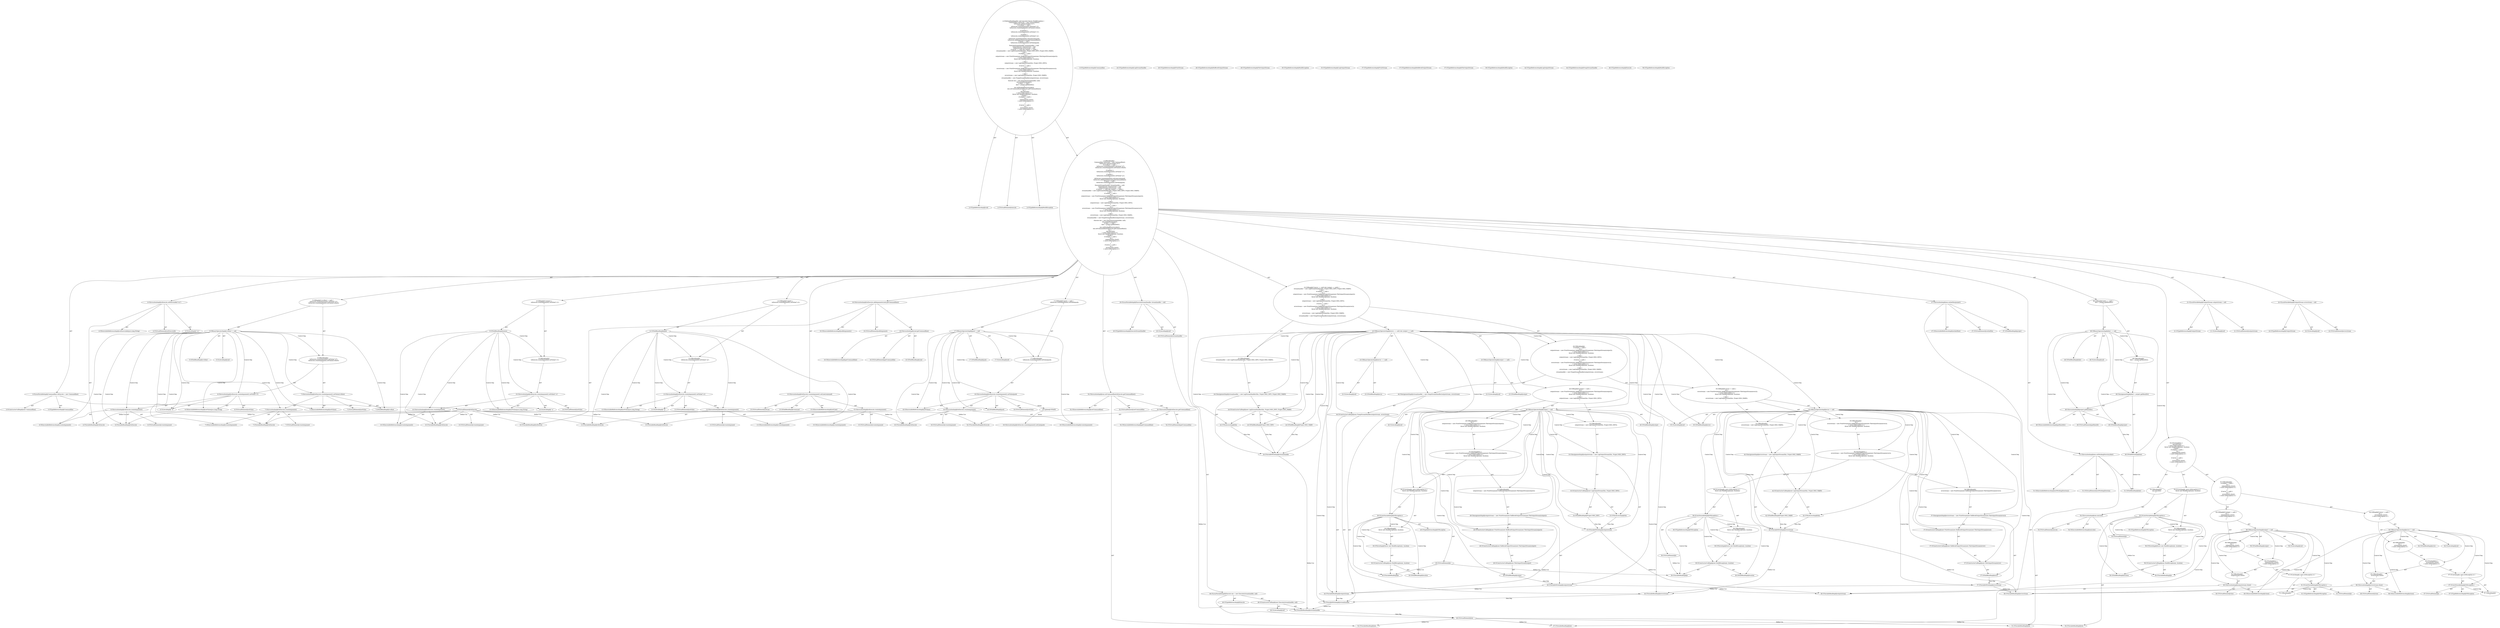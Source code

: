digraph "execute#?" {
0 [label="2:CtTypeReferenceImpl@void" shape=ellipse]
1 [label="2:CtVirtualElement@execute" shape=ellipse]
2 [label="2:CtTypeReferenceImpl@BuildException" shape=ellipse]
3 [label="3:CtTypeReferenceImpl@Commandline" shape=ellipse]
4 [label="3:CtTypeReferenceImpl@Commandline" shape=ellipse]
5 [label="3:CtConstructorCallImpl@new Commandline()" shape=ellipse]
6 [label="3:CtVirtualElement@toExecute" shape=ellipse]
7 [label="3:CtLocalVariableImpl@Commandline toExecute = new Commandline()" shape=ellipse]
8 [label="4:CtExecutableReferenceImpl@setExecutable(java.lang.String)" shape=ellipse]
9 [label="4:CtVirtualElement@setExecutable" shape=ellipse]
10 [label="4:CtVariableReadImpl@toExecute" shape=ellipse]
11 [label="4:CtLiteralImpl@\"cvs\"" shape=ellipse]
12 [label="4:CtInvocationImpl@toExecute.setExecutable(\"cvs\")" shape=ellipse]
13 [label="5:CtFieldReadImpl@cvsRoot" shape=ellipse]
14 [label="5:CtLiteralImpl@null" shape=ellipse]
15 [label="5:CtBinaryOperatorImpl@cvsRoot != null" shape=ellipse]
16 [label="6:CtExecutableReferenceImpl@setValue(java.lang.String)" shape=ellipse]
17 [label="6:CtVirtualElement@setValue" shape=ellipse]
18 [label="6:CtExecutableReferenceImpl@createArgument()" shape=ellipse]
19 [label="6:CtVirtualElement@createArgument" shape=ellipse]
20 [label="6:CtVariableReadImpl@toExecute" shape=ellipse]
21 [label="6:CtInvocationImpl@toExecute.createArgument()" shape=ellipse]
22 [label="6:CtLiteralImpl@\"-d\"" shape=ellipse]
23 [label="6:CtInvocationImpl@toExecute.createArgument().setValue(\"-d\")" shape=ellipse]
24 [label="7:CtExecutableReferenceImpl@setValue()" shape=ellipse]
25 [label="7:CtVirtualElement@setValue" shape=ellipse]
26 [label="7:CtExecutableReferenceImpl@createArgument()" shape=ellipse]
27 [label="7:CtVirtualElement@createArgument" shape=ellipse]
28 [label="7:CtVariableReadImpl@toExecute" shape=ellipse]
29 [label="7:CtInvocationImpl@toExecute.createArgument()" shape=ellipse]
30 [label="7:CtFieldReadImpl@cvsRoot" shape=ellipse]
31 [label="7:CtInvocationImpl@toExecute.createArgument().setValue(cvsRoot)" shape=ellipse]
32 [label="5:CtBlockImpl@\{
    toExecute.createArgument().setValue(\"-d\");
    toExecute.createArgument().setValue(cvsRoot);
\}" shape=ellipse]
33 [label="5:CtIfImpl@if (cvsRoot != null) \{
    toExecute.createArgument().setValue(\"-d\");
    toExecute.createArgument().setValue(cvsRoot);
\}" shape=ellipse]
34 [label="9:CtFieldReadImpl@noexec" shape=ellipse]
35 [label="10:CtExecutableReferenceImpl@setValue(java.lang.String)" shape=ellipse]
36 [label="10:CtVirtualElement@setValue" shape=ellipse]
37 [label="10:CtExecutableReferenceImpl@createArgument()" shape=ellipse]
38 [label="10:CtVirtualElement@createArgument" shape=ellipse]
39 [label="10:CtVariableReadImpl@toExecute" shape=ellipse]
40 [label="10:CtInvocationImpl@toExecute.createArgument()" shape=ellipse]
41 [label="10:CtLiteralImpl@\"-n\"" shape=ellipse]
42 [label="10:CtInvocationImpl@toExecute.createArgument().setValue(\"-n\")" shape=ellipse]
43 [label="9:CtBlockImpl@\{
    toExecute.createArgument().setValue(\"-n\");
\}" shape=ellipse]
44 [label="9:CtIfImpl@if (noexec) \{
    toExecute.createArgument().setValue(\"-n\");
\}" shape=ellipse]
45 [label="12:CtFieldReadImpl@quiet" shape=ellipse]
46 [label="13:CtExecutableReferenceImpl@setValue(java.lang.String)" shape=ellipse]
47 [label="13:CtVirtualElement@setValue" shape=ellipse]
48 [label="13:CtExecutableReferenceImpl@createArgument()" shape=ellipse]
49 [label="13:CtVirtualElement@createArgument" shape=ellipse]
50 [label="13:CtVariableReadImpl@toExecute" shape=ellipse]
51 [label="13:CtInvocationImpl@toExecute.createArgument()" shape=ellipse]
52 [label="13:CtLiteralImpl@\"-q\"" shape=ellipse]
53 [label="13:CtInvocationImpl@toExecute.createArgument().setValue(\"-q\")" shape=ellipse]
54 [label="12:CtBlockImpl@\{
    toExecute.createArgument().setValue(\"-q\");
\}" shape=ellipse]
55 [label="12:CtIfImpl@if (quiet) \{
    toExecute.createArgument().setValue(\"-q\");
\}" shape=ellipse]
56 [label="15:CtExecutableReferenceImpl@setLine()" shape=ellipse]
57 [label="15:CtVirtualElement@setLine" shape=ellipse]
58 [label="15:CtExecutableReferenceImpl@createArgument()" shape=ellipse]
59 [label="15:CtVirtualElement@createArgument" shape=ellipse]
60 [label="15:CtVariableReadImpl@toExecute" shape=ellipse]
61 [label="15:CtInvocationImpl@toExecute.createArgument()" shape=ellipse]
62 [label="15:CtFieldReadImpl@command" shape=ellipse]
63 [label="15:CtInvocationImpl@toExecute.createArgument().setLine(command)" shape=ellipse]
64 [label="16:CtExecutableReferenceImpl@addArguments()" shape=ellipse]
65 [label="16:CtVirtualElement@addArguments" shape=ellipse]
66 [label="16:CtVariableReadImpl@toExecute" shape=ellipse]
67 [label="16:CtExecutableReferenceImpl@getCommandline()" shape=ellipse]
68 [label="16:CtVirtualElement@getCommandline" shape=ellipse]
69 [label="16:CtFieldReadImpl@cmd" shape=ellipse]
70 [label="16:CtInvocationImpl@cmd.getCommandline()" shape=ellipse]
71 [label="16:CtInvocationImpl@toExecute.addArguments(cmd.getCommandline())" shape=ellipse]
72 [label="17:CtFieldReadImpl@pack" shape=ellipse]
73 [label="17:CtLiteralImpl@null" shape=ellipse]
74 [label="17:CtBinaryOperatorImpl@pack != null" shape=ellipse]
75 [label="18:CtExecutableReferenceImpl@setValue()" shape=ellipse]
76 [label="18:CtVirtualElement@setValue" shape=ellipse]
77 [label="18:CtExecutableReferenceImpl@createArgument()" shape=ellipse]
78 [label="18:CtVirtualElement@createArgument" shape=ellipse]
79 [label="18:CtVariableReadImpl@toExecute" shape=ellipse]
80 [label="18:CtInvocationImpl@toExecute.createArgument()" shape=ellipse]
81 [label="18:CtFieldReadImpl@pack" shape=ellipse]
82 [label="18:CtInvocationImpl@toExecute.createArgument().setValue(pack)" shape=ellipse]
83 [label="17:CtBlockImpl@\{
    toExecute.createArgument().setValue(pack);
\}" shape=ellipse]
84 [label="17:CtIfImpl@if (pack != null) \{
    toExecute.createArgument().setValue(pack);
\}" shape=ellipse]
85 [label="20:CtTypeReferenceImpl@ExecuteStreamHandler" shape=ellipse]
86 [label="20:CtLiteralImpl@null" shape=ellipse]
87 [label="20:CtVirtualElement@streamhandler" shape=ellipse]
88 [label="20:CtLocalVariableImpl@ExecuteStreamHandler streamhandler = null" shape=ellipse]
89 [label="21:CtTypeReferenceImpl@OutputStream" shape=ellipse]
90 [label="21:CtLiteralImpl@null" shape=ellipse]
91 [label="21:CtVirtualElement@outputstream" shape=ellipse]
92 [label="21:CtLocalVariableImpl@OutputStream outputstream = null" shape=ellipse]
93 [label="22:CtTypeReferenceImpl@OutputStream" shape=ellipse]
94 [label="22:CtLiteralImpl@null" shape=ellipse]
95 [label="22:CtVirtualElement@errorstream" shape=ellipse]
96 [label="22:CtLocalVariableImpl@OutputStream errorstream = null" shape=ellipse]
97 [label="23:CtFieldReadImpl@error" shape=ellipse]
98 [label="23:CtLiteralImpl@null" shape=ellipse]
99 [label="23:CtBinaryOperatorImpl@(error == null)" shape=ellipse]
100 [label="23:CtFieldReadImpl@output" shape=ellipse]
101 [label="23:CtLiteralImpl@null" shape=ellipse]
102 [label="23:CtBinaryOperatorImpl@(output == null)" shape=ellipse]
103 [label="23:CtBinaryOperatorImpl@(error == null) && (output == null)" shape=ellipse]
104 [label="24:CtVariableWriteImpl@streamhandler" shape=ellipse]
105 [label="24:CtTypeReferenceImpl@LogStreamHandler" shape=ellipse]
106 [label="24:CtThisAccessImpl@this" shape=ellipse]
107 [label="24:CtFieldReadImpl@Project.MSG_INFO" shape=ellipse]
108 [label="24:CtFieldReadImpl@Project.MSG_WARN" shape=ellipse]
109 [label="24:CtConstructorCallImpl@new LogStreamHandler(this, Project.MSG_INFO, Project.MSG_WARN)" shape=ellipse]
110 [label="24:CtAssignmentImpl@streamhandler = new LogStreamHandler(this, Project.MSG_INFO, Project.MSG_WARN)" shape=ellipse]
111 [label="23:CtBlockImpl@\{
    streamhandler = new LogStreamHandler(this, Project.MSG_INFO, Project.MSG_WARN);
\}" shape=ellipse]
112 [label="26:CtFieldReadImpl@output" shape=ellipse]
113 [label="26:CtLiteralImpl@null" shape=ellipse]
114 [label="26:CtBinaryOperatorImpl@output != null" shape=ellipse]
115 [label="28:CtVariableWriteImpl@outputstream" shape=ellipse]
116 [label="28:CtTypeReferenceImpl@PrintStream" shape=ellipse]
117 [label="28:CtTypeReferenceImpl@BufferedOutputStream" shape=ellipse]
118 [label="28:CtTypeReferenceImpl@FileOutputStream" shape=ellipse]
119 [label="28:CtFieldReadImpl@output" shape=ellipse]
120 [label="28:CtConstructorCallImpl@new FileOutputStream(output)" shape=ellipse]
121 [label="28:CtConstructorCallImpl@new BufferedOutputStream(new FileOutputStream(output))" shape=ellipse]
122 [label="28:CtConstructorCallImpl@new PrintStream(new BufferedOutputStream(new FileOutputStream(output)))" shape=ellipse]
123 [label="28:CtAssignmentImpl@outputstream = new PrintStream(new BufferedOutputStream(new FileOutputStream(output)))" shape=ellipse]
124 [label="27:CtBlockImpl@\{
    outputstream = new PrintStream(new BufferedOutputStream(new FileOutputStream(output)));
\}" shape=ellipse]
125 [label="29:CtVirtualElement@e" shape=ellipse]
126 [label="29:CtTypeReferenceImpl@IOException" shape=ellipse]
127 [label="29:CtCatchVariableImpl@IOException e" shape=ellipse]
128 [label="30:CtTypeReferenceImpl@BuildException" shape=ellipse]
129 [label="30:CtVariableReadImpl@e" shape=ellipse]
130 [label="30:CtFieldReadImpl@location" shape=ellipse]
131 [label="30:CtConstructorCallImpl@new BuildException(e, location)" shape=ellipse]
132 [label="30:CtThrowImpl@throw new BuildException(e, location)" shape=ellipse]
133 [label="29:CtBlockImpl@\{
    throw new BuildException(e, location);
\}" shape=ellipse]
134 [label="29:CtCatchImpl@ catch (IOException e) \{
    throw new BuildException(e, location);
\}" shape=ellipse]
135 [label="27:CtTryImpl@try \{
    outputstream = new PrintStream(new BufferedOutputStream(new FileOutputStream(output)));
\} catch (IOException e) \{
    throw new BuildException(e, location);
\}" shape=ellipse]
136 [label="26:CtBlockImpl@\{
    try \{
        outputstream = new PrintStream(new BufferedOutputStream(new FileOutputStream(output)));
    \} catch (IOException e) \{
        throw new BuildException(e, location);
    \}
\}" shape=ellipse]
137 [label="33:CtVariableWriteImpl@outputstream" shape=ellipse]
138 [label="33:CtTypeReferenceImpl@LogOutputStream" shape=ellipse]
139 [label="33:CtThisAccessImpl@this" shape=ellipse]
140 [label="33:CtFieldReadImpl@Project.MSG_INFO" shape=ellipse]
141 [label="33:CtConstructorCallImpl@new LogOutputStream(this, Project.MSG_INFO)" shape=ellipse]
142 [label="33:CtAssignmentImpl@outputstream = new LogOutputStream(this, Project.MSG_INFO)" shape=ellipse]
143 [label="32:CtBlockImpl@\{
    outputstream = new LogOutputStream(this, Project.MSG_INFO);
\}" shape=ellipse]
144 [label="26:CtIfImpl@if (output != null) \{
    try \{
        outputstream = new PrintStream(new BufferedOutputStream(new FileOutputStream(output)));
    \} catch (IOException e) \{
        throw new BuildException(e, location);
    \}
\} else \{
    outputstream = new LogOutputStream(this, Project.MSG_INFO);
\}" shape=ellipse]
145 [label="35:CtFieldReadImpl@error" shape=ellipse]
146 [label="35:CtLiteralImpl@null" shape=ellipse]
147 [label="35:CtBinaryOperatorImpl@error != null" shape=ellipse]
148 [label="37:CtVariableWriteImpl@errorstream" shape=ellipse]
149 [label="37:CtTypeReferenceImpl@PrintStream" shape=ellipse]
150 [label="37:CtTypeReferenceImpl@BufferedOutputStream" shape=ellipse]
151 [label="37:CtTypeReferenceImpl@FileOutputStream" shape=ellipse]
152 [label="37:CtFieldReadImpl@error" shape=ellipse]
153 [label="37:CtConstructorCallImpl@new FileOutputStream(error)" shape=ellipse]
154 [label="37:CtConstructorCallImpl@new BufferedOutputStream(new FileOutputStream(error))" shape=ellipse]
155 [label="37:CtConstructorCallImpl@new PrintStream(new BufferedOutputStream(new FileOutputStream(error)))" shape=ellipse]
156 [label="37:CtAssignmentImpl@errorstream = new PrintStream(new BufferedOutputStream(new FileOutputStream(error)))" shape=ellipse]
157 [label="36:CtBlockImpl@\{
    errorstream = new PrintStream(new BufferedOutputStream(new FileOutputStream(error)));
\}" shape=ellipse]
158 [label="38:CtVirtualElement@e" shape=ellipse]
159 [label="38:CtTypeReferenceImpl@IOException" shape=ellipse]
160 [label="38:CtCatchVariableImpl@IOException e" shape=ellipse]
161 [label="39:CtTypeReferenceImpl@BuildException" shape=ellipse]
162 [label="39:CtVariableReadImpl@e" shape=ellipse]
163 [label="39:CtFieldReadImpl@location" shape=ellipse]
164 [label="39:CtConstructorCallImpl@new BuildException(e, location)" shape=ellipse]
165 [label="39:CtThrowImpl@throw new BuildException(e, location)" shape=ellipse]
166 [label="38:CtBlockImpl@\{
    throw new BuildException(e, location);
\}" shape=ellipse]
167 [label="38:CtCatchImpl@ catch (IOException e) \{
    throw new BuildException(e, location);
\}" shape=ellipse]
168 [label="36:CtTryImpl@try \{
    errorstream = new PrintStream(new BufferedOutputStream(new FileOutputStream(error)));
\} catch (IOException e) \{
    throw new BuildException(e, location);
\}" shape=ellipse]
169 [label="35:CtBlockImpl@\{
    try \{
        errorstream = new PrintStream(new BufferedOutputStream(new FileOutputStream(error)));
    \} catch (IOException e) \{
        throw new BuildException(e, location);
    \}
\}" shape=ellipse]
170 [label="42:CtVariableWriteImpl@errorstream" shape=ellipse]
171 [label="42:CtTypeReferenceImpl@LogOutputStream" shape=ellipse]
172 [label="42:CtThisAccessImpl@this" shape=ellipse]
173 [label="42:CtFieldReadImpl@Project.MSG_WARN" shape=ellipse]
174 [label="42:CtConstructorCallImpl@new LogOutputStream(this, Project.MSG_WARN)" shape=ellipse]
175 [label="42:CtAssignmentImpl@errorstream = new LogOutputStream(this, Project.MSG_WARN)" shape=ellipse]
176 [label="41:CtBlockImpl@\{
    errorstream = new LogOutputStream(this, Project.MSG_WARN);
\}" shape=ellipse]
177 [label="35:CtIfImpl@if (error != null) \{
    try \{
        errorstream = new PrintStream(new BufferedOutputStream(new FileOutputStream(error)));
    \} catch (IOException e) \{
        throw new BuildException(e, location);
    \}
\} else \{
    errorstream = new LogOutputStream(this, Project.MSG_WARN);
\}" shape=ellipse]
178 [label="44:CtVariableWriteImpl@streamhandler" shape=ellipse]
179 [label="44:CtTypeReferenceImpl@PumpStreamHandler" shape=ellipse]
180 [label="44:CtVariableReadImpl@outputstream" shape=ellipse]
181 [label="44:CtVariableReadImpl@errorstream" shape=ellipse]
182 [label="44:CtConstructorCallImpl@new PumpStreamHandler(outputstream, errorstream)" shape=ellipse]
183 [label="44:CtAssignmentImpl@streamhandler = new PumpStreamHandler(outputstream, errorstream)" shape=ellipse]
184 [label="25:CtBlockImpl@\{
    if (output != null) \{
        try \{
            outputstream = new PrintStream(new BufferedOutputStream(new FileOutputStream(output)));
        \} catch (IOException e) \{
            throw new BuildException(e, location);
        \}
    \} else \{
        outputstream = new LogOutputStream(this, Project.MSG_INFO);
    \}
    if (error != null) \{
        try \{
            errorstream = new PrintStream(new BufferedOutputStream(new FileOutputStream(error)));
        \} catch (IOException e) \{
            throw new BuildException(e, location);
        \}
    \} else \{
        errorstream = new LogOutputStream(this, Project.MSG_WARN);
    \}
    streamhandler = new PumpStreamHandler(outputstream, errorstream);
\}" shape=ellipse]
185 [label="23:CtIfImpl@if ((error == null) && (output == null)) \{
    streamhandler = new LogStreamHandler(this, Project.MSG_INFO, Project.MSG_WARN);
\} else \{
    if (output != null) \{
        try \{
            outputstream = new PrintStream(new BufferedOutputStream(new FileOutputStream(output)));
        \} catch (IOException e) \{
            throw new BuildException(e, location);
        \}
    \} else \{
        outputstream = new LogOutputStream(this, Project.MSG_INFO);
    \}
    if (error != null) \{
        try \{
            errorstream = new PrintStream(new BufferedOutputStream(new FileOutputStream(error)));
        \} catch (IOException e) \{
            throw new BuildException(e, location);
        \}
    \} else \{
        errorstream = new LogOutputStream(this, Project.MSG_WARN);
    \}
    streamhandler = new PumpStreamHandler(outputstream, errorstream);
\}" shape=ellipse]
186 [label="46:CtTypeReferenceImpl@Execute" shape=ellipse]
187 [label="46:CtTypeReferenceImpl@Execute" shape=ellipse]
188 [label="46:CtVariableReadImpl@streamhandler" shape=ellipse]
189 [label="46:CtLiteralImpl@null" shape=ellipse]
190 [label="46:CtConstructorCallImpl@new Execute(streamhandler, null)" shape=ellipse]
191 [label="46:CtVirtualElement@exe" shape=ellipse]
192 [label="46:CtLocalVariableImpl@Execute exe = new Execute(streamhandler, null)" shape=ellipse]
193 [label="47:CtExecutableReferenceImpl@setAntRun()" shape=ellipse]
194 [label="47:CtVirtualElement@setAntRun" shape=ellipse]
195 [label="47:CtVariableReadImpl@exe" shape=ellipse]
196 [label="47:CtFieldReadImpl@project" shape=ellipse]
197 [label="47:CtInvocationImpl@exe.setAntRun(project)" shape=ellipse]
198 [label="48:CtFieldReadImpl@dest" shape=ellipse]
199 [label="48:CtLiteralImpl@null" shape=ellipse]
200 [label="48:CtBinaryOperatorImpl@dest == null" shape=ellipse]
201 [label="49:CtFieldWriteImpl@dest" shape=ellipse]
202 [label="49:CtExecutableReferenceImpl@getBaseDir()" shape=ellipse]
203 [label="49:CtVirtualElement@getBaseDir" shape=ellipse]
204 [label="49:CtFieldReadImpl@project" shape=ellipse]
205 [label="49:CtInvocationImpl@project.getBaseDir()" shape=ellipse]
206 [label="49:CtAssignmentImpl@dest = project.getBaseDir()" shape=ellipse]
207 [label="48:CtBlockImpl@\{
    dest = project.getBaseDir();
\}" shape=ellipse]
208 [label="48:CtIfImpl@if (dest == null) \{
    dest = project.getBaseDir();
\}" shape=ellipse]
209 [label="51:CtExecutableReferenceImpl@setWorkingDirectory()" shape=ellipse]
210 [label="51:CtVirtualElement@setWorkingDirectory" shape=ellipse]
211 [label="51:CtVariableReadImpl@exe" shape=ellipse]
212 [label="51:CtFieldReadImpl@dest" shape=ellipse]
213 [label="51:CtInvocationImpl@exe.setWorkingDirectory(dest)" shape=ellipse]
214 [label="52:CtExecutableReferenceImpl@setCommandline()" shape=ellipse]
215 [label="52:CtVirtualElement@setCommandline" shape=ellipse]
216 [label="52:CtVariableReadImpl@exe" shape=ellipse]
217 [label="52:CtExecutableReferenceImpl@getCommandline()" shape=ellipse]
218 [label="52:CtVirtualElement@getCommandline" shape=ellipse]
219 [label="52:CtVariableReadImpl@toExecute" shape=ellipse]
220 [label="52:CtInvocationImpl@toExecute.getCommandline()" shape=ellipse]
221 [label="52:CtInvocationImpl@exe.setCommandline(toExecute.getCommandline())" shape=ellipse]
222 [label="54:CtExecutableReferenceImpl@execute()" shape=ellipse]
223 [label="54:CtVirtualElement@execute" shape=ellipse]
224 [label="54:CtVariableReadImpl@exe" shape=ellipse]
225 [label="54:CtInvocationImpl@exe.execute()" shape=ellipse]
226 [label="53:CtBlockImpl@\{
    exe.execute();
\}" shape=ellipse]
227 [label="55:CtVirtualElement@e" shape=ellipse]
228 [label="55:CtTypeReferenceImpl@IOException" shape=ellipse]
229 [label="55:CtCatchVariableImpl@IOException e" shape=ellipse]
230 [label="56:CtTypeReferenceImpl@BuildException" shape=ellipse]
231 [label="56:CtVariableReadImpl@e" shape=ellipse]
232 [label="56:CtFieldReadImpl@location" shape=ellipse]
233 [label="56:CtConstructorCallImpl@new BuildException(e, location)" shape=ellipse]
234 [label="56:CtThrowImpl@throw new BuildException(e, location)" shape=ellipse]
235 [label="55:CtBlockImpl@\{
    throw new BuildException(e, location);
\}" shape=ellipse]
236 [label="55:CtCatchImpl@ catch (IOException e) \{
    throw new BuildException(e, location);
\}" shape=ellipse]
237 [label="58:CtFieldReadImpl@output" shape=ellipse]
238 [label="58:CtLiteralImpl@null" shape=ellipse]
239 [label="58:CtBinaryOperatorImpl@output != null" shape=ellipse]
240 [label="60:CtExecutableReferenceImpl@close()" shape=ellipse]
241 [label="60:CtVirtualElement@close" shape=ellipse]
242 [label="60:CtVariableReadImpl@outputstream" shape=ellipse]
243 [label="60:CtInvocationImpl@outputstream.close()" shape=ellipse]
244 [label="59:CtBlockImpl@\{
    outputstream.close();
\}" shape=ellipse]
245 [label="61:CtVirtualElement@e" shape=ellipse]
246 [label="61:CtTypeReferenceImpl@IOException" shape=ellipse]
247 [label="61:CtCatchVariableImpl@IOException e" shape=ellipse]
248 [label="61:CtBlockImpl@\{
\}" shape=ellipse]
249 [label="61:CtCatchImpl@ catch (IOException e) \{
\}" shape=ellipse]
250 [label="59:CtTryImpl@try \{
    outputstream.close();
\} catch (IOException e) \{
\}" shape=ellipse]
251 [label="58:CtBlockImpl@\{
    try \{
        outputstream.close();
    \} catch (IOException e) \{
    \}
\}" shape=ellipse]
252 [label="58:CtIfImpl@if (output != null) \{
    try \{
        outputstream.close();
    \} catch (IOException e) \{
    \}
\}" shape=ellipse]
253 [label="64:CtFieldReadImpl@error" shape=ellipse]
254 [label="64:CtLiteralImpl@null" shape=ellipse]
255 [label="64:CtBinaryOperatorImpl@error != null" shape=ellipse]
256 [label="66:CtExecutableReferenceImpl@close()" shape=ellipse]
257 [label="66:CtVirtualElement@close" shape=ellipse]
258 [label="66:CtVariableReadImpl@errorstream" shape=ellipse]
259 [label="66:CtInvocationImpl@errorstream.close()" shape=ellipse]
260 [label="65:CtBlockImpl@\{
    errorstream.close();
\}" shape=ellipse]
261 [label="67:CtVirtualElement@e" shape=ellipse]
262 [label="67:CtTypeReferenceImpl@IOException" shape=ellipse]
263 [label="67:CtCatchVariableImpl@IOException e" shape=ellipse]
264 [label="67:CtBlockImpl@\{
\}" shape=ellipse]
265 [label="67:CtCatchImpl@ catch (IOException e) \{
\}" shape=ellipse]
266 [label="65:CtTryImpl@try \{
    errorstream.close();
\} catch (IOException e) \{
\}" shape=ellipse]
267 [label="64:CtBlockImpl@\{
    try \{
        errorstream.close();
    \} catch (IOException e) \{
    \}
\}" shape=ellipse]
268 [label="64:CtIfImpl@if (error != null) \{
    try \{
        errorstream.close();
    \} catch (IOException e) \{
    \}
\}" shape=ellipse]
269 [label="57:CtBlockImpl@\{
    if (output != null) \{
        try \{
            outputstream.close();
        \} catch (IOException e) \{
        \}
    \}
    if (error != null) \{
        try \{
            errorstream.close();
        \} catch (IOException e) \{
        \}
    \}
\}" shape=ellipse]
270 [label="53:CtTryImpl@try \{
    exe.execute();
\} catch (IOException e) \{
    throw new BuildException(e, location);
\} finally \{
    if (output != null) \{
        try \{
            outputstream.close();
        \} catch (IOException e) \{
        \}
    \}
    if (error != null) \{
        try \{
            errorstream.close();
        \} catch (IOException e) \{
        \}
    \}
\}" shape=ellipse]
271 [label="2:CtBlockImpl@\{
    Commandline toExecute = new Commandline();
    toExecute.setExecutable(\"cvs\");
    if (cvsRoot != null) \{
        toExecute.createArgument().setValue(\"-d\");
        toExecute.createArgument().setValue(cvsRoot);
    \}
    if (noexec) \{
        toExecute.createArgument().setValue(\"-n\");
    \}
    if (quiet) \{
        toExecute.createArgument().setValue(\"-q\");
    \}
    toExecute.createArgument().setLine(command);
    toExecute.addArguments(cmd.getCommandline());
    if (pack != null) \{
        toExecute.createArgument().setValue(pack);
    \}
    ExecuteStreamHandler streamhandler = null;
    OutputStream outputstream = null;
    OutputStream errorstream = null;
    if ((error == null) && (output == null)) \{
        streamhandler = new LogStreamHandler(this, Project.MSG_INFO, Project.MSG_WARN);
    \} else \{
        if (output != null) \{
            try \{
                outputstream = new PrintStream(new BufferedOutputStream(new FileOutputStream(output)));
            \} catch (IOException e) \{
                throw new BuildException(e, location);
            \}
        \} else \{
            outputstream = new LogOutputStream(this, Project.MSG_INFO);
        \}
        if (error != null) \{
            try \{
                errorstream = new PrintStream(new BufferedOutputStream(new FileOutputStream(error)));
            \} catch (IOException e) \{
                throw new BuildException(e, location);
            \}
        \} else \{
            errorstream = new LogOutputStream(this, Project.MSG_WARN);
        \}
        streamhandler = new PumpStreamHandler(outputstream, errorstream);
    \}
    Execute exe = new Execute(streamhandler, null);
    exe.setAntRun(project);
    if (dest == null) \{
        dest = project.getBaseDir();
    \}
    exe.setWorkingDirectory(dest);
    exe.setCommandline(toExecute.getCommandline());
    try \{
        exe.execute();
    \} catch (IOException e) \{
        throw new BuildException(e, location);
    \} finally \{
        if (output != null) \{
            try \{
                outputstream.close();
            \} catch (IOException e) \{
            \}
        \}
        if (error != null) \{
            try \{
                errorstream.close();
            \} catch (IOException e) \{
            \}
        \}
    \}
\}" shape=ellipse]
272 [label="2:CtMethodImpl@public void execute() throws BuildException \{
    Commandline toExecute = new Commandline();
    toExecute.setExecutable(\"cvs\");
    if (cvsRoot != null) \{
        toExecute.createArgument().setValue(\"-d\");
        toExecute.createArgument().setValue(cvsRoot);
    \}
    if (noexec) \{
        toExecute.createArgument().setValue(\"-n\");
    \}
    if (quiet) \{
        toExecute.createArgument().setValue(\"-q\");
    \}
    toExecute.createArgument().setLine(command);
    toExecute.addArguments(cmd.getCommandline());
    if (pack != null) \{
        toExecute.createArgument().setValue(pack);
    \}
    ExecuteStreamHandler streamhandler = null;
    OutputStream outputstream = null;
    OutputStream errorstream = null;
    if ((error == null) && (output == null)) \{
        streamhandler = new LogStreamHandler(this, Project.MSG_INFO, Project.MSG_WARN);
    \} else \{
        if (output != null) \{
            try \{
                outputstream = new PrintStream(new BufferedOutputStream(new FileOutputStream(output)));
            \} catch (IOException e) \{
                throw new BuildException(e, location);
            \}
        \} else \{
            outputstream = new LogOutputStream(this, Project.MSG_INFO);
        \}
        if (error != null) \{
            try \{
                errorstream = new PrintStream(new BufferedOutputStream(new FileOutputStream(error)));
            \} catch (IOException e) \{
                throw new BuildException(e, location);
            \}
        \} else \{
            errorstream = new LogOutputStream(this, Project.MSG_WARN);
        \}
        streamhandler = new PumpStreamHandler(outputstream, errorstream);
    \}
    Execute exe = new Execute(streamhandler, null);
    exe.setAntRun(project);
    if (dest == null) \{
        dest = project.getBaseDir();
    \}
    exe.setWorkingDirectory(dest);
    exe.setCommandline(toExecute.getCommandline());
    try \{
        exe.execute();
    \} catch (IOException e) \{
        throw new BuildException(e, location);
    \} finally \{
        if (output != null) \{
            try \{
                outputstream.close();
            \} catch (IOException e) \{
            \}
        \}
        if (error != null) \{
            try \{
                errorstream.close();
            \} catch (IOException e) \{
            \}
        \}
    \}
\}" shape=ellipse]
273 [label="18:Update@UPDATE" shape=ellipse]
274 [label="18:CtInvocationImpl@toExecute.createArgument().setLine(pack)" shape=ellipse]
6 -> 10 [label="Define-Use"];
6 -> 20 [label="Define-Use"];
6 -> 28 [label="Define-Use"];
6 -> 39 [label="Define-Use"];
6 -> 50 [label="Define-Use"];
6 -> 60 [label="Define-Use"];
6 -> 66 [label="Define-Use"];
6 -> 79 [label="Define-Use"];
6 -> 219 [label="Define-Use"];
7 -> 6 [label="AST"];
7 -> 3 [label="AST"];
7 -> 5 [label="AST"];
12 -> 9 [label="AST"];
12 -> 10 [label="AST"];
12 -> 8 [label="AST"];
12 -> 11 [label="AST"];
15 -> 13 [label="AST"];
15 -> 14 [label="AST"];
15 -> 32 [label="Control Dep"];
15 -> 23 [label="Control Dep"];
15 -> 16 [label="Control Dep"];
15 -> 21 [label="Control Dep"];
15 -> 18 [label="Control Dep"];
15 -> 20 [label="Control Dep"];
15 -> 22 [label="Control Dep"];
15 -> 31 [label="Control Dep"];
15 -> 24 [label="Control Dep"];
15 -> 29 [label="Control Dep"];
15 -> 26 [label="Control Dep"];
15 -> 28 [label="Control Dep"];
15 -> 30 [label="Control Dep"];
21 -> 19 [label="AST"];
21 -> 20 [label="AST"];
21 -> 18 [label="AST"];
23 -> 17 [label="AST"];
23 -> 21 [label="AST"];
23 -> 16 [label="AST"];
23 -> 22 [label="AST"];
29 -> 27 [label="AST"];
29 -> 28 [label="AST"];
29 -> 26 [label="AST"];
31 -> 25 [label="AST"];
31 -> 29 [label="AST"];
31 -> 24 [label="AST"];
31 -> 30 [label="AST"];
32 -> 23 [label="AST"];
32 -> 31 [label="AST"];
33 -> 15 [label="AST"];
33 -> 32 [label="AST"];
34 -> 43 [label="Control Dep"];
34 -> 42 [label="Control Dep"];
34 -> 35 [label="Control Dep"];
34 -> 40 [label="Control Dep"];
34 -> 37 [label="Control Dep"];
34 -> 39 [label="Control Dep"];
34 -> 41 [label="Control Dep"];
40 -> 38 [label="AST"];
40 -> 39 [label="AST"];
40 -> 37 [label="AST"];
42 -> 36 [label="AST"];
42 -> 40 [label="AST"];
42 -> 35 [label="AST"];
42 -> 41 [label="AST"];
43 -> 42 [label="AST"];
44 -> 34 [label="AST"];
44 -> 43 [label="AST"];
45 -> 54 [label="Control Dep"];
45 -> 53 [label="Control Dep"];
45 -> 46 [label="Control Dep"];
45 -> 51 [label="Control Dep"];
45 -> 48 [label="Control Dep"];
45 -> 50 [label="Control Dep"];
45 -> 52 [label="Control Dep"];
51 -> 49 [label="AST"];
51 -> 50 [label="AST"];
51 -> 48 [label="AST"];
53 -> 47 [label="AST"];
53 -> 51 [label="AST"];
53 -> 46 [label="AST"];
53 -> 52 [label="AST"];
54 -> 53 [label="AST"];
55 -> 45 [label="AST"];
55 -> 54 [label="AST"];
61 -> 59 [label="AST"];
61 -> 60 [label="AST"];
61 -> 58 [label="AST"];
63 -> 57 [label="AST"];
63 -> 61 [label="AST"];
63 -> 56 [label="AST"];
63 -> 62 [label="AST"];
70 -> 68 [label="AST"];
70 -> 69 [label="AST"];
70 -> 67 [label="AST"];
71 -> 65 [label="AST"];
71 -> 66 [label="AST"];
71 -> 64 [label="AST"];
71 -> 70 [label="AST"];
74 -> 72 [label="AST"];
74 -> 73 [label="AST"];
74 -> 83 [label="Control Dep"];
74 -> 82 [label="Control Dep"];
74 -> 75 [label="Control Dep"];
74 -> 80 [label="Control Dep"];
74 -> 77 [label="Control Dep"];
74 -> 79 [label="Control Dep"];
74 -> 81 [label="Control Dep"];
80 -> 78 [label="AST"];
80 -> 79 [label="AST"];
80 -> 77 [label="AST"];
82 -> 76 [label="AST"];
82 -> 80 [label="AST"];
82 -> 75 [label="AST"];
82 -> 81 [label="AST"];
82 -> 273 [label="Action"];
83 -> 82 [label="AST"];
84 -> 74 [label="AST"];
84 -> 83 [label="AST"];
87 -> 188 [label="Define-Use"];
88 -> 87 [label="AST"];
88 -> 85 [label="AST"];
88 -> 86 [label="AST"];
92 -> 91 [label="AST"];
92 -> 89 [label="AST"];
92 -> 90 [label="AST"];
96 -> 95 [label="AST"];
96 -> 93 [label="AST"];
96 -> 94 [label="AST"];
99 -> 97 [label="AST"];
99 -> 98 [label="AST"];
102 -> 100 [label="AST"];
102 -> 101 [label="AST"];
103 -> 99 [label="AST"];
103 -> 102 [label="AST"];
103 -> 111 [label="Control Dep"];
103 -> 110 [label="Control Dep"];
103 -> 104 [label="Control Dep"];
103 -> 109 [label="Control Dep"];
103 -> 106 [label="Control Dep"];
103 -> 107 [label="Control Dep"];
103 -> 108 [label="Control Dep"];
103 -> 184 [label="Control Dep"];
103 -> 144 [label="Control Dep"];
103 -> 114 [label="Control Dep"];
103 -> 112 [label="Control Dep"];
103 -> 113 [label="Control Dep"];
103 -> 177 [label="Control Dep"];
103 -> 147 [label="Control Dep"];
103 -> 145 [label="Control Dep"];
103 -> 146 [label="Control Dep"];
103 -> 183 [label="Control Dep"];
103 -> 178 [label="Control Dep"];
103 -> 182 [label="Control Dep"];
103 -> 180 [label="Control Dep"];
103 -> 181 [label="Control Dep"];
104 -> 188 [label="Define-Use"];
106 -> 104 [label="Data Dep"];
107 -> 104 [label="Data Dep"];
108 -> 104 [label="Data Dep"];
109 -> 106 [label="AST"];
109 -> 107 [label="AST"];
109 -> 108 [label="AST"];
110 -> 104 [label="AST"];
110 -> 109 [label="AST"];
111 -> 110 [label="AST"];
114 -> 112 [label="AST"];
114 -> 113 [label="AST"];
114 -> 136 [label="Control Dep"];
114 -> 135 [label="Control Dep"];
114 -> 124 [label="Control Dep"];
114 -> 123 [label="Control Dep"];
114 -> 115 [label="Control Dep"];
114 -> 122 [label="Control Dep"];
114 -> 121 [label="Control Dep"];
114 -> 120 [label="Control Dep"];
114 -> 119 [label="Control Dep"];
114 -> 134 [label="Control Dep"];
114 -> 127 [label="Control Dep"];
114 -> 143 [label="Control Dep"];
114 -> 142 [label="Control Dep"];
114 -> 137 [label="Control Dep"];
114 -> 141 [label="Control Dep"];
114 -> 139 [label="Control Dep"];
114 -> 140 [label="Control Dep"];
115 -> 180 [label="Define-Use"];
115 -> 242 [label="Define-Use"];
119 -> 115 [label="Data Dep"];
120 -> 119 [label="AST"];
121 -> 120 [label="AST"];
122 -> 121 [label="AST"];
123 -> 115 [label="AST"];
123 -> 122 [label="AST"];
124 -> 123 [label="AST"];
125 -> 129 [label="Define-Use"];
125 -> 162 [label="Define-Use"];
127 -> 125 [label="AST"];
127 -> 126 [label="AST"];
127 -> 133 [label="Control Dep"];
127 -> 132 [label="Control Dep"];
127 -> 131 [label="Control Dep"];
127 -> 129 [label="Control Dep"];
127 -> 130 [label="Control Dep"];
131 -> 129 [label="AST"];
131 -> 130 [label="AST"];
132 -> 131 [label="AST"];
133 -> 132 [label="AST"];
134 -> 127 [label="AST"];
134 -> 133 [label="AST"];
135 -> 124 [label="AST"];
135 -> 134 [label="AST"];
136 -> 135 [label="AST"];
137 -> 180 [label="Define-Use"];
137 -> 242 [label="Define-Use"];
139 -> 137 [label="Data Dep"];
140 -> 137 [label="Data Dep"];
141 -> 139 [label="AST"];
141 -> 140 [label="AST"];
142 -> 137 [label="AST"];
142 -> 141 [label="AST"];
143 -> 142 [label="AST"];
144 -> 114 [label="AST"];
144 -> 136 [label="AST"];
144 -> 143 [label="AST"];
147 -> 145 [label="AST"];
147 -> 146 [label="AST"];
147 -> 169 [label="Control Dep"];
147 -> 168 [label="Control Dep"];
147 -> 157 [label="Control Dep"];
147 -> 156 [label="Control Dep"];
147 -> 148 [label="Control Dep"];
147 -> 155 [label="Control Dep"];
147 -> 154 [label="Control Dep"];
147 -> 153 [label="Control Dep"];
147 -> 152 [label="Control Dep"];
147 -> 167 [label="Control Dep"];
147 -> 160 [label="Control Dep"];
147 -> 176 [label="Control Dep"];
147 -> 175 [label="Control Dep"];
147 -> 170 [label="Control Dep"];
147 -> 174 [label="Control Dep"];
147 -> 172 [label="Control Dep"];
147 -> 173 [label="Control Dep"];
148 -> 181 [label="Define-Use"];
148 -> 258 [label="Define-Use"];
152 -> 148 [label="Data Dep"];
153 -> 152 [label="AST"];
154 -> 153 [label="AST"];
155 -> 154 [label="AST"];
156 -> 148 [label="AST"];
156 -> 155 [label="AST"];
157 -> 156 [label="AST"];
158 -> 162 [label="Define-Use"];
160 -> 158 [label="AST"];
160 -> 159 [label="AST"];
160 -> 166 [label="Control Dep"];
160 -> 165 [label="Control Dep"];
160 -> 164 [label="Control Dep"];
160 -> 162 [label="Control Dep"];
160 -> 163 [label="Control Dep"];
164 -> 162 [label="AST"];
164 -> 163 [label="AST"];
165 -> 164 [label="AST"];
166 -> 165 [label="AST"];
167 -> 160 [label="AST"];
167 -> 166 [label="AST"];
168 -> 157 [label="AST"];
168 -> 167 [label="AST"];
169 -> 168 [label="AST"];
170 -> 181 [label="Define-Use"];
170 -> 258 [label="Define-Use"];
172 -> 170 [label="Data Dep"];
173 -> 170 [label="Data Dep"];
174 -> 172 [label="AST"];
174 -> 173 [label="AST"];
175 -> 170 [label="AST"];
175 -> 174 [label="AST"];
176 -> 175 [label="AST"];
177 -> 147 [label="AST"];
177 -> 169 [label="AST"];
177 -> 176 [label="AST"];
178 -> 188 [label="Define-Use"];
180 -> 178 [label="Data Dep"];
181 -> 178 [label="Data Dep"];
182 -> 180 [label="AST"];
182 -> 181 [label="AST"];
183 -> 178 [label="AST"];
183 -> 182 [label="AST"];
184 -> 144 [label="AST"];
184 -> 177 [label="AST"];
184 -> 183 [label="AST"];
185 -> 103 [label="AST"];
185 -> 111 [label="AST"];
185 -> 184 [label="AST"];
188 -> 191 [label="Data Dep"];
190 -> 188 [label="AST"];
190 -> 189 [label="AST"];
191 -> 195 [label="Define-Use"];
191 -> 211 [label="Define-Use"];
191 -> 216 [label="Define-Use"];
191 -> 224 [label="Define-Use"];
192 -> 191 [label="AST"];
192 -> 186 [label="AST"];
192 -> 190 [label="AST"];
197 -> 194 [label="AST"];
197 -> 195 [label="AST"];
197 -> 193 [label="AST"];
197 -> 196 [label="AST"];
200 -> 198 [label="AST"];
200 -> 199 [label="AST"];
200 -> 207 [label="Control Dep"];
200 -> 206 [label="Control Dep"];
200 -> 201 [label="Control Dep"];
200 -> 205 [label="Control Dep"];
200 -> 202 [label="Control Dep"];
200 -> 204 [label="Control Dep"];
201 -> 212 [label="Define-Use"];
204 -> 201 [label="Data Dep"];
205 -> 203 [label="AST"];
205 -> 204 [label="AST"];
205 -> 202 [label="AST"];
206 -> 201 [label="AST"];
206 -> 205 [label="AST"];
207 -> 206 [label="AST"];
208 -> 200 [label="AST"];
208 -> 207 [label="AST"];
213 -> 210 [label="AST"];
213 -> 211 [label="AST"];
213 -> 209 [label="AST"];
213 -> 212 [label="AST"];
220 -> 218 [label="AST"];
220 -> 219 [label="AST"];
220 -> 217 [label="AST"];
221 -> 215 [label="AST"];
221 -> 216 [label="AST"];
221 -> 214 [label="AST"];
221 -> 220 [label="AST"];
225 -> 223 [label="AST"];
225 -> 224 [label="AST"];
225 -> 222 [label="AST"];
226 -> 225 [label="AST"];
227 -> 231 [label="Define-Use"];
229 -> 227 [label="AST"];
229 -> 228 [label="AST"];
229 -> 235 [label="Control Dep"];
229 -> 234 [label="Control Dep"];
229 -> 233 [label="Control Dep"];
229 -> 231 [label="Control Dep"];
229 -> 232 [label="Control Dep"];
233 -> 231 [label="AST"];
233 -> 232 [label="AST"];
234 -> 233 [label="AST"];
235 -> 234 [label="AST"];
236 -> 229 [label="AST"];
236 -> 235 [label="AST"];
239 -> 237 [label="AST"];
239 -> 238 [label="AST"];
239 -> 251 [label="Control Dep"];
239 -> 250 [label="Control Dep"];
239 -> 244 [label="Control Dep"];
239 -> 243 [label="Control Dep"];
239 -> 240 [label="Control Dep"];
239 -> 242 [label="Control Dep"];
239 -> 249 [label="Control Dep"];
239 -> 247 [label="Control Dep"];
243 -> 241 [label="AST"];
243 -> 242 [label="AST"];
243 -> 240 [label="AST"];
244 -> 243 [label="AST"];
247 -> 245 [label="AST"];
247 -> 246 [label="AST"];
247 -> 248 [label="Control Dep"];
249 -> 247 [label="AST"];
249 -> 248 [label="AST"];
250 -> 244 [label="AST"];
250 -> 249 [label="AST"];
251 -> 250 [label="AST"];
252 -> 239 [label="AST"];
252 -> 251 [label="AST"];
255 -> 253 [label="AST"];
255 -> 254 [label="AST"];
255 -> 267 [label="Control Dep"];
255 -> 266 [label="Control Dep"];
255 -> 260 [label="Control Dep"];
255 -> 259 [label="Control Dep"];
255 -> 256 [label="Control Dep"];
255 -> 258 [label="Control Dep"];
255 -> 265 [label="Control Dep"];
255 -> 263 [label="Control Dep"];
259 -> 257 [label="AST"];
259 -> 258 [label="AST"];
259 -> 256 [label="AST"];
260 -> 259 [label="AST"];
263 -> 261 [label="AST"];
263 -> 262 [label="AST"];
263 -> 264 [label="Control Dep"];
265 -> 263 [label="AST"];
265 -> 264 [label="AST"];
266 -> 260 [label="AST"];
266 -> 265 [label="AST"];
267 -> 266 [label="AST"];
268 -> 255 [label="AST"];
268 -> 267 [label="AST"];
269 -> 252 [label="AST"];
269 -> 268 [label="AST"];
270 -> 226 [label="AST"];
270 -> 236 [label="AST"];
270 -> 269 [label="AST"];
271 -> 7 [label="AST"];
271 -> 12 [label="AST"];
271 -> 33 [label="AST"];
271 -> 44 [label="AST"];
271 -> 55 [label="AST"];
271 -> 63 [label="AST"];
271 -> 71 [label="AST"];
271 -> 84 [label="AST"];
271 -> 88 [label="AST"];
271 -> 92 [label="AST"];
271 -> 96 [label="AST"];
271 -> 185 [label="AST"];
271 -> 192 [label="AST"];
271 -> 197 [label="AST"];
271 -> 208 [label="AST"];
271 -> 213 [label="AST"];
271 -> 221 [label="AST"];
271 -> 270 [label="AST"];
272 -> 1 [label="AST"];
272 -> 0 [label="AST"];
272 -> 2 [label="AST"];
272 -> 271 [label="AST"];
273 -> 274 [label="Action"];
}